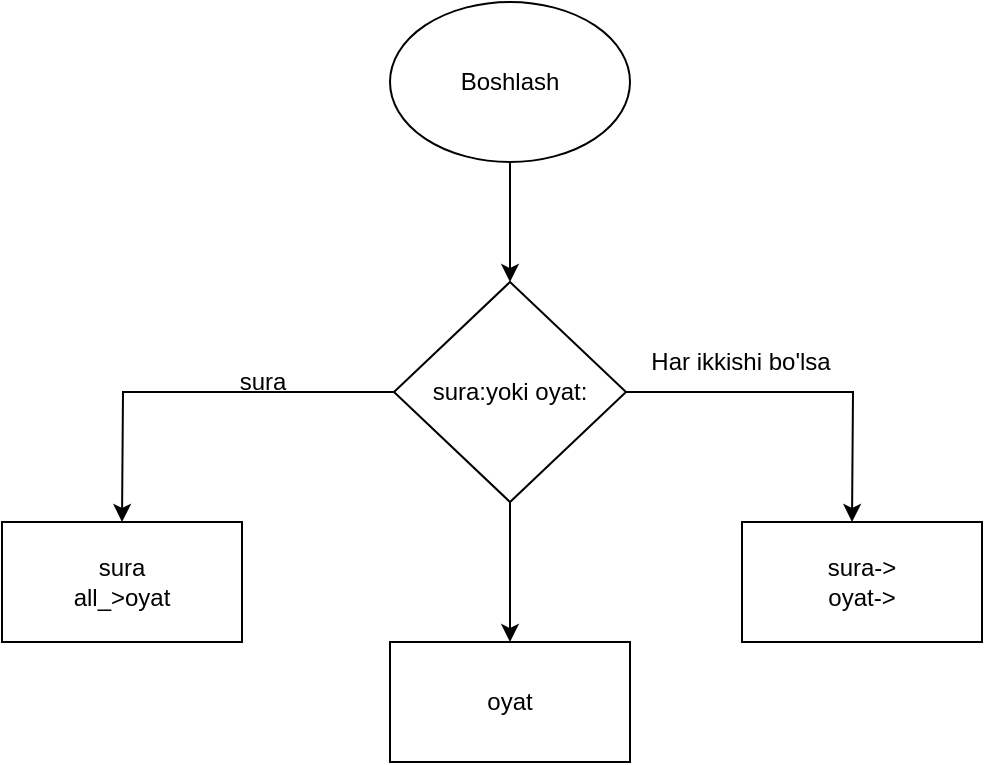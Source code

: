 <mxfile version="16.5.3" type="github">
  <diagram id="iIcusg5JNzbfhs1VfL_O" name="Page-1">
    <mxGraphModel dx="1662" dy="762" grid="1" gridSize="10" guides="1" tooltips="1" connect="1" arrows="1" fold="1" page="1" pageScale="1" pageWidth="827" pageHeight="1169" math="0" shadow="0">
      <root>
        <mxCell id="0" />
        <mxCell id="1" parent="0" />
        <mxCell id="ivAd0Q7VCujZjkuh6Txo-5" style="edgeStyle=orthogonalEdgeStyle;rounded=0;orthogonalLoop=1;jettySize=auto;html=1;" edge="1" parent="1" source="ivAd0Q7VCujZjkuh6Txo-1" target="ivAd0Q7VCujZjkuh6Txo-3">
          <mxGeometry relative="1" as="geometry" />
        </mxCell>
        <mxCell id="ivAd0Q7VCujZjkuh6Txo-1" value="Boshlash" style="ellipse;whiteSpace=wrap;html=1;" vertex="1" parent="1">
          <mxGeometry x="354" y="50" width="120" height="80" as="geometry" />
        </mxCell>
        <mxCell id="ivAd0Q7VCujZjkuh6Txo-6" style="edgeStyle=orthogonalEdgeStyle;rounded=0;orthogonalLoop=1;jettySize=auto;html=1;" edge="1" parent="1" source="ivAd0Q7VCujZjkuh6Txo-3">
          <mxGeometry relative="1" as="geometry">
            <mxPoint x="585" y="310" as="targetPoint" />
          </mxGeometry>
        </mxCell>
        <mxCell id="ivAd0Q7VCujZjkuh6Txo-10" value="" style="edgeStyle=orthogonalEdgeStyle;rounded=0;orthogonalLoop=1;jettySize=auto;html=1;" edge="1" parent="1" source="ivAd0Q7VCujZjkuh6Txo-3">
          <mxGeometry relative="1" as="geometry">
            <mxPoint x="220" y="310" as="targetPoint" />
          </mxGeometry>
        </mxCell>
        <mxCell id="ivAd0Q7VCujZjkuh6Txo-15" style="edgeStyle=orthogonalEdgeStyle;rounded=0;orthogonalLoop=1;jettySize=auto;html=1;exitX=0.5;exitY=1;exitDx=0;exitDy=0;entryX=0.5;entryY=0;entryDx=0;entryDy=0;" edge="1" parent="1" source="ivAd0Q7VCujZjkuh6Txo-3" target="ivAd0Q7VCujZjkuh6Txo-14">
          <mxGeometry relative="1" as="geometry" />
        </mxCell>
        <mxCell id="ivAd0Q7VCujZjkuh6Txo-3" value="sura:yoki oyat:" style="rhombus;whiteSpace=wrap;html=1;" vertex="1" parent="1">
          <mxGeometry x="356" y="190" width="116" height="110" as="geometry" />
        </mxCell>
        <mxCell id="ivAd0Q7VCujZjkuh6Txo-7" value="Har ikkishi bo&#39;lsa" style="text;html=1;align=center;verticalAlign=middle;resizable=0;points=[];autosize=1;strokeColor=none;fillColor=none;" vertex="1" parent="1">
          <mxGeometry x="474" y="220" width="110" height="20" as="geometry" />
        </mxCell>
        <mxCell id="ivAd0Q7VCujZjkuh6Txo-8" value="sura-&amp;gt;&lt;br&gt;oyat-&amp;gt;" style="rounded=0;whiteSpace=wrap;html=1;" vertex="1" parent="1">
          <mxGeometry x="530" y="310" width="120" height="60" as="geometry" />
        </mxCell>
        <mxCell id="ivAd0Q7VCujZjkuh6Txo-12" value="sura" style="text;html=1;align=center;verticalAlign=middle;resizable=0;points=[];autosize=1;strokeColor=none;fillColor=none;" vertex="1" parent="1">
          <mxGeometry x="270" y="230" width="40" height="20" as="geometry" />
        </mxCell>
        <mxCell id="ivAd0Q7VCujZjkuh6Txo-13" value="sura&lt;br&gt;all_&amp;gt;oyat" style="rounded=0;whiteSpace=wrap;html=1;" vertex="1" parent="1">
          <mxGeometry x="160" y="310" width="120" height="60" as="geometry" />
        </mxCell>
        <mxCell id="ivAd0Q7VCujZjkuh6Txo-14" value="oyat" style="rounded=0;whiteSpace=wrap;html=1;" vertex="1" parent="1">
          <mxGeometry x="354" y="370" width="120" height="60" as="geometry" />
        </mxCell>
      </root>
    </mxGraphModel>
  </diagram>
</mxfile>
